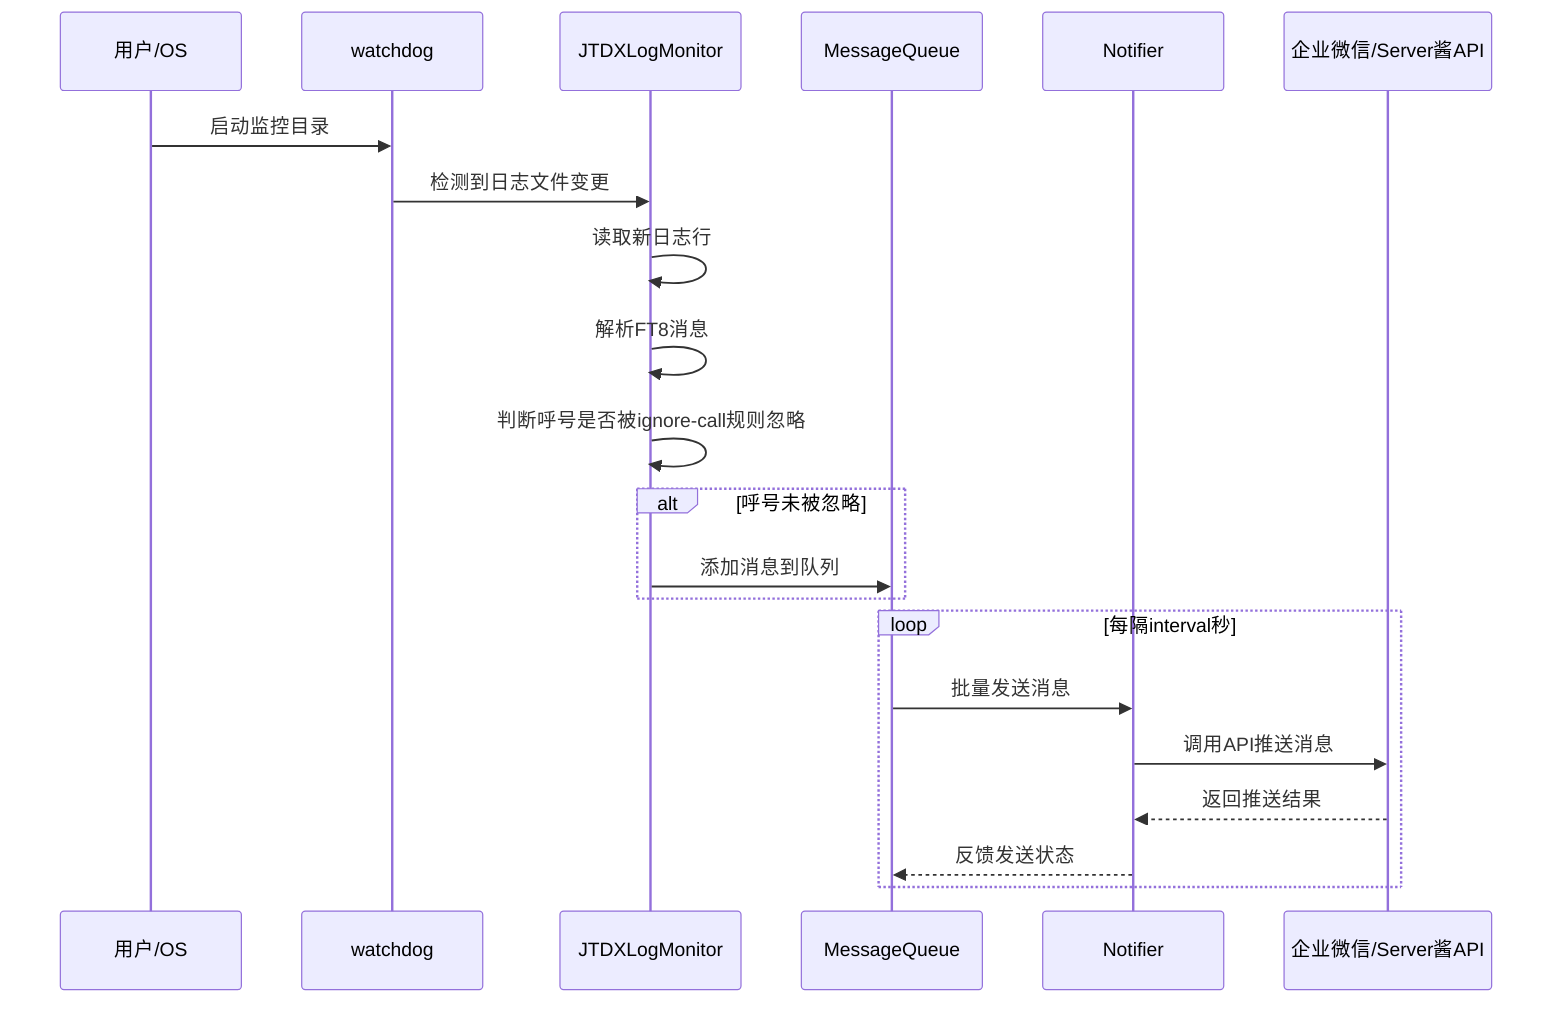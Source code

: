 sequenceDiagram
    participant 用户/OS
    participant watchdog
    participant JTDXLogMonitor
    participant MessageQueue
    participant Notifier
    participant 企业微信/Server酱API

    用户/OS->>watchdog: 启动监控目录
    watchdog->>JTDXLogMonitor: 检测到日志文件变更
    JTDXLogMonitor->>JTDXLogMonitor: 读取新日志行
    JTDXLogMonitor->>JTDXLogMonitor: 解析FT8消息
    JTDXLogMonitor->>JTDXLogMonitor: 判断呼号是否被ignore-call规则忽略
    alt 呼号未被忽略
        JTDXLogMonitor->>MessageQueue: 添加消息到队列
    end
    loop 每隔interval秒
        MessageQueue->>Notifier: 批量发送消息
        Notifier->>企业微信/Server酱API: 调用API推送消息
        企业微信/Server酱API-->>Notifier: 返回推送结果
        Notifier-->>MessageQueue: 反馈发送状态
    end
